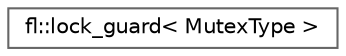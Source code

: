 digraph "Graphical Class Hierarchy"
{
 // INTERACTIVE_SVG=YES
 // LATEX_PDF_SIZE
  bgcolor="transparent";
  edge [fontname=Helvetica,fontsize=10,labelfontname=Helvetica,labelfontsize=10];
  node [fontname=Helvetica,fontsize=10,shape=box,height=0.2,width=0.4];
  rankdir="LR";
  Node0 [id="Node000000",label="fl::lock_guard\< MutexType \>",height=0.2,width=0.4,color="grey40", fillcolor="white", style="filled",URL="$db/dd0/classfl_1_1lock__guard.html",tooltip=" "];
}
